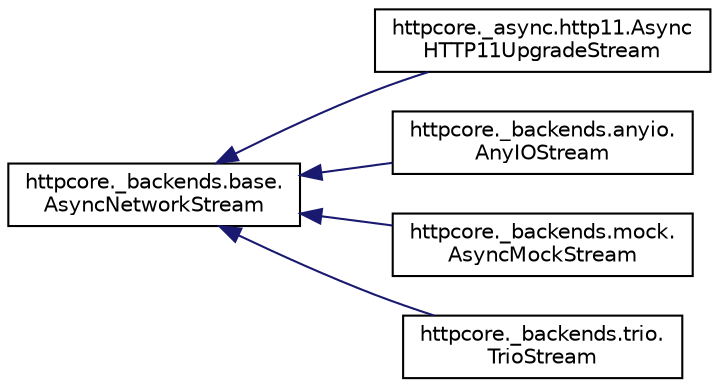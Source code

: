digraph "Graphical Class Hierarchy"
{
 // LATEX_PDF_SIZE
  edge [fontname="Helvetica",fontsize="10",labelfontname="Helvetica",labelfontsize="10"];
  node [fontname="Helvetica",fontsize="10",shape=record];
  rankdir="LR";
  Node0 [label="httpcore._backends.base.\lAsyncNetworkStream",height=0.2,width=0.4,color="black", fillcolor="white", style="filled",URL="$classhttpcore_1_1__backends_1_1base_1_1AsyncNetworkStream.html",tooltip=" "];
  Node0 -> Node1 [dir="back",color="midnightblue",fontsize="10",style="solid",fontname="Helvetica"];
  Node1 [label="httpcore._async.http11.Async\lHTTP11UpgradeStream",height=0.2,width=0.4,color="black", fillcolor="white", style="filled",URL="$classhttpcore_1_1__async_1_1http11_1_1AsyncHTTP11UpgradeStream.html",tooltip=" "];
  Node0 -> Node2 [dir="back",color="midnightblue",fontsize="10",style="solid",fontname="Helvetica"];
  Node2 [label="httpcore._backends.anyio.\lAnyIOStream",height=0.2,width=0.4,color="black", fillcolor="white", style="filled",URL="$classhttpcore_1_1__backends_1_1anyio_1_1AnyIOStream.html",tooltip=" "];
  Node0 -> Node3 [dir="back",color="midnightblue",fontsize="10",style="solid",fontname="Helvetica"];
  Node3 [label="httpcore._backends.mock.\lAsyncMockStream",height=0.2,width=0.4,color="black", fillcolor="white", style="filled",URL="$classhttpcore_1_1__backends_1_1mock_1_1AsyncMockStream.html",tooltip=" "];
  Node0 -> Node4 [dir="back",color="midnightblue",fontsize="10",style="solid",fontname="Helvetica"];
  Node4 [label="httpcore._backends.trio.\lTrioStream",height=0.2,width=0.4,color="black", fillcolor="white", style="filled",URL="$classhttpcore_1_1__backends_1_1trio_1_1TrioStream.html",tooltip=" "];
}
